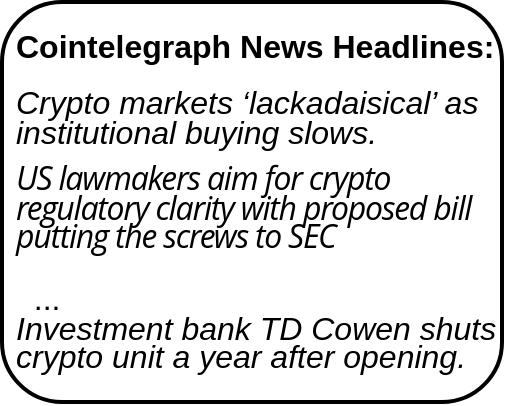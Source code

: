 <mxfile version="23.0.2" type="device">
  <diagram name="Page-1" id="XD1-e_rAunUQ8mGmSZGq">
    <mxGraphModel dx="954" dy="633" grid="1" gridSize="10" guides="1" tooltips="1" connect="1" arrows="1" fold="1" page="1" pageScale="1" pageWidth="3000" pageHeight="3000" math="0" shadow="0">
      <root>
        <mxCell id="0" />
        <mxCell id="1" parent="0" />
        <mxCell id="559ESSCcv_TPfDUD18e_-1" value="&lt;p style=&quot;margin: 0cm; font-family: Calibri, sans-serif; text-align: start; line-height: 90%; font-size: 16px;&quot; class=&quot;MsoNormal&quot;&gt;&lt;b style=&quot;&quot;&gt;&lt;font style=&quot;font-size: 16px;&quot;&gt;&amp;nbsp;&lt;/font&gt;&lt;/b&gt;&lt;/p&gt;" style="rounded=1;whiteSpace=wrap;html=1;strokeWidth=2;" parent="1" vertex="1">
          <mxGeometry x="430" y="300" width="250" height="200" as="geometry" />
        </mxCell>
        <mxCell id="lsBqowUlM5J-hac6tCqF-1" value="&lt;p style=&quot;border-color: var(--border-color); margin: 0cm; font-family: Calibri, sans-serif; text-align: start; line-height: 14.4px; font-size: 16px;&quot; class=&quot;MsoNormal&quot;&gt;&lt;b style=&quot;border-color: var(--border-color);&quot;&gt;Cointelegraph News Headlines:&lt;/b&gt;&lt;/p&gt;&lt;p style=&quot;border-color: var(--border-color); margin: 0cm; font-family: Calibri, sans-serif; text-align: start; line-height: 14.4px; font-size: 16px;&quot; class=&quot;MsoNormal&quot;&gt;&lt;b style=&quot;border-color: var(--border-color);&quot;&gt;&lt;br style=&quot;border-color: var(--border-color);&quot;&gt;&lt;/b&gt;&lt;/p&gt;&lt;p style=&quot;border-color: var(--border-color); margin: 0cm; font-family: Calibri, sans-serif; text-align: start; line-height: 14.4px; font-size: 16px;&quot; class=&quot;MsoNormal&quot;&gt;&lt;font style=&quot;border-color: var(--border-color);&quot;&gt;&lt;i&gt;Crypto markets ‘lackadaisical’ as institutional buying slows.&lt;/i&gt;&lt;/font&gt;&lt;/p&gt;&lt;h1 style=&quot;border-color: rgb(229, 231, 235); box-sizing: border-box; border-width: 0px; border-style: solid; --tw-border-spacing-x: 0; --tw-border-spacing-y: 0; --tw-translate-x: 0; --tw-translate-y: 0; --tw-rotate: 0; --tw-skew-x: 0; --tw-skew-y: 0; --tw-scale-x: 1; --tw-scale-y: 1; --tw-pan-x: ; --tw-pan-y: ; --tw-pinch-zoom: ; --tw-scroll-snap-strictness: proximity; --tw-gradient-from-position: ; --tw-gradient-via-position: ; --tw-gradient-to-position: ; --tw-ordinal: ; --tw-slashed-zero: ; --tw-numeric-figure: ; --tw-numeric-spacing: ; --tw-numeric-fraction: ; --tw-ring-inset: ; --tw-ring-offset-width: 0px; --tw-ring-offset-color: #fff; --tw-ring-color: rgb(59 130 246 / 0.5); --tw-ring-offset-shadow: 0 0 #0000; --tw-ring-shadow: 0 0 #0000; --tw-shadow: 0 0 #0000; --tw-shadow-colored: 0 0 #0000; --tw-blur: ; --tw-brightness: ; --tw-contrast: ; --tw-grayscale: ; --tw-hue-rotate: ; --tw-invert: ; --tw-saturate: ; --tw-sepia: ; --tw-drop-shadow: ; --tw-backdrop-blur: ; --tw-backdrop-brightness: ; --tw-backdrop-contrast: ; --tw-backdrop-grayscale: ; --tw-backdrop-hue-rotate: ; --tw-backdrop-invert: ; --tw-backdrop-opacity: ; --tw-backdrop-saturate: ; --tw-backdrop-sepia: ; --tw-contain-size: ; --tw-contain-layout: ; --tw-contain-paint: ; --tw-contain-style: ; margin: 8px 0px 18px; line-height: 14.4px; font-stretch: normal; letter-spacing: -0.6px; font-family: &amp;quot;Open Sans&amp;quot;, -apple-system, &amp;quot;system-ui&amp;quot;, &amp;quot;Segoe UI&amp;quot;, Roboto, Helvetica, Arial, sans-serif; text-align: start; background-color: rgb(255, 255, 255); font-size: 16px;&quot; data-v-93e1f8b6=&quot;&quot; class=&quot;post__title&quot;&gt;&lt;font style=&quot;border-color: var(--border-color); font-weight: normal;&quot;&gt;&lt;i&gt;US lawmakers aim for crypto regulatory clarity with proposed bill putting the screws to SEC&lt;/i&gt;&lt;/font&gt;&lt;/h1&gt;&lt;p style=&quot;border-color: var(--border-color); text-align: left; margin: 0cm; font-family: Calibri, sans-serif; line-height: 14.4px; font-size: 16px;&quot; class=&quot;MsoNormal&quot;&gt;&lt;font style=&quot;border-color: var(--border-color);&quot;&gt;&amp;nbsp; ...&lt;/font&gt;&lt;/p&gt;&lt;p style=&quot;border-color: var(--border-color); margin: 0cm; font-family: Calibri, sans-serif; text-align: start; line-height: 14.4px; font-size: 16px;&quot; class=&quot;MsoNormal&quot;&gt;&lt;font style=&quot;border-color: var(--border-color);&quot;&gt;&lt;i&gt;Investment bank TD Cowen shuts crypto unit a year after opening.&lt;/i&gt;&lt;/font&gt;&lt;/p&gt;" style="text;html=1;strokeColor=none;fillColor=none;align=center;verticalAlign=middle;whiteSpace=wrap;rounded=0;" vertex="1" parent="1">
          <mxGeometry x="436" y="385" width="244" height="30" as="geometry" />
        </mxCell>
      </root>
    </mxGraphModel>
  </diagram>
</mxfile>

